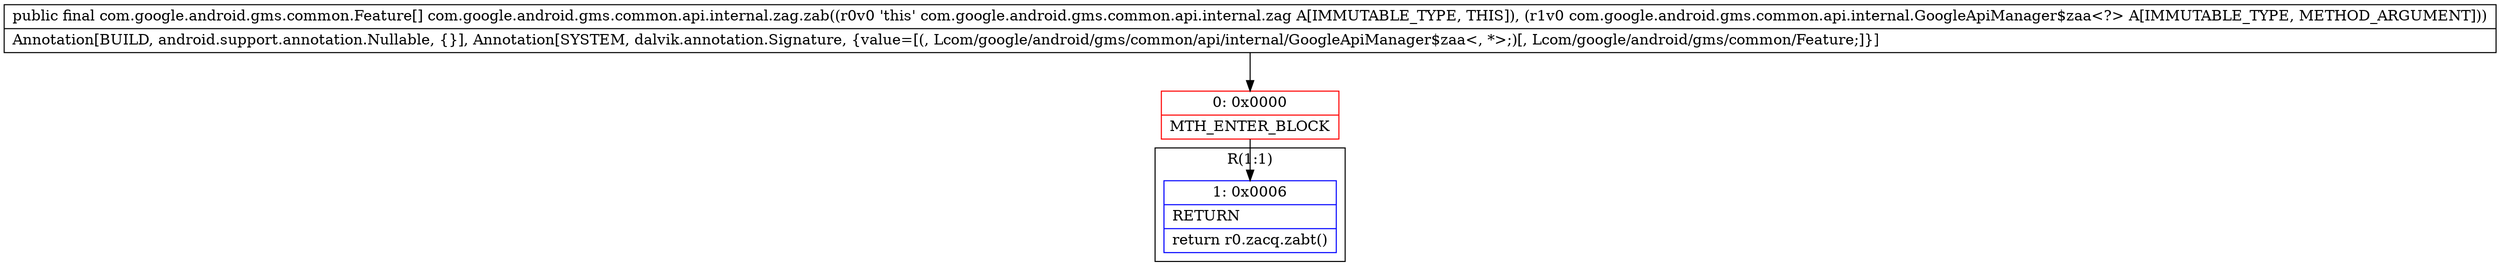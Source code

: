 digraph "CFG forcom.google.android.gms.common.api.internal.zag.zab(Lcom\/google\/android\/gms\/common\/api\/internal\/GoogleApiManager$zaa;)[Lcom\/google\/android\/gms\/common\/Feature;" {
subgraph cluster_Region_1826421351 {
label = "R(1:1)";
node [shape=record,color=blue];
Node_1 [shape=record,label="{1\:\ 0x0006|RETURN\l|return r0.zacq.zabt()\l}"];
}
Node_0 [shape=record,color=red,label="{0\:\ 0x0000|MTH_ENTER_BLOCK\l}"];
MethodNode[shape=record,label="{public final com.google.android.gms.common.Feature[] com.google.android.gms.common.api.internal.zag.zab((r0v0 'this' com.google.android.gms.common.api.internal.zag A[IMMUTABLE_TYPE, THIS]), (r1v0 com.google.android.gms.common.api.internal.GoogleApiManager$zaa\<?\> A[IMMUTABLE_TYPE, METHOD_ARGUMENT]))  | Annotation[BUILD, android.support.annotation.Nullable, \{\}], Annotation[SYSTEM, dalvik.annotation.Signature, \{value=[(, Lcom\/google\/android\/gms\/common\/api\/internal\/GoogleApiManager$zaa\<, *\>;)[, Lcom\/google\/android\/gms\/common\/Feature;]\}]\l}"];
MethodNode -> Node_0;
Node_0 -> Node_1;
}

